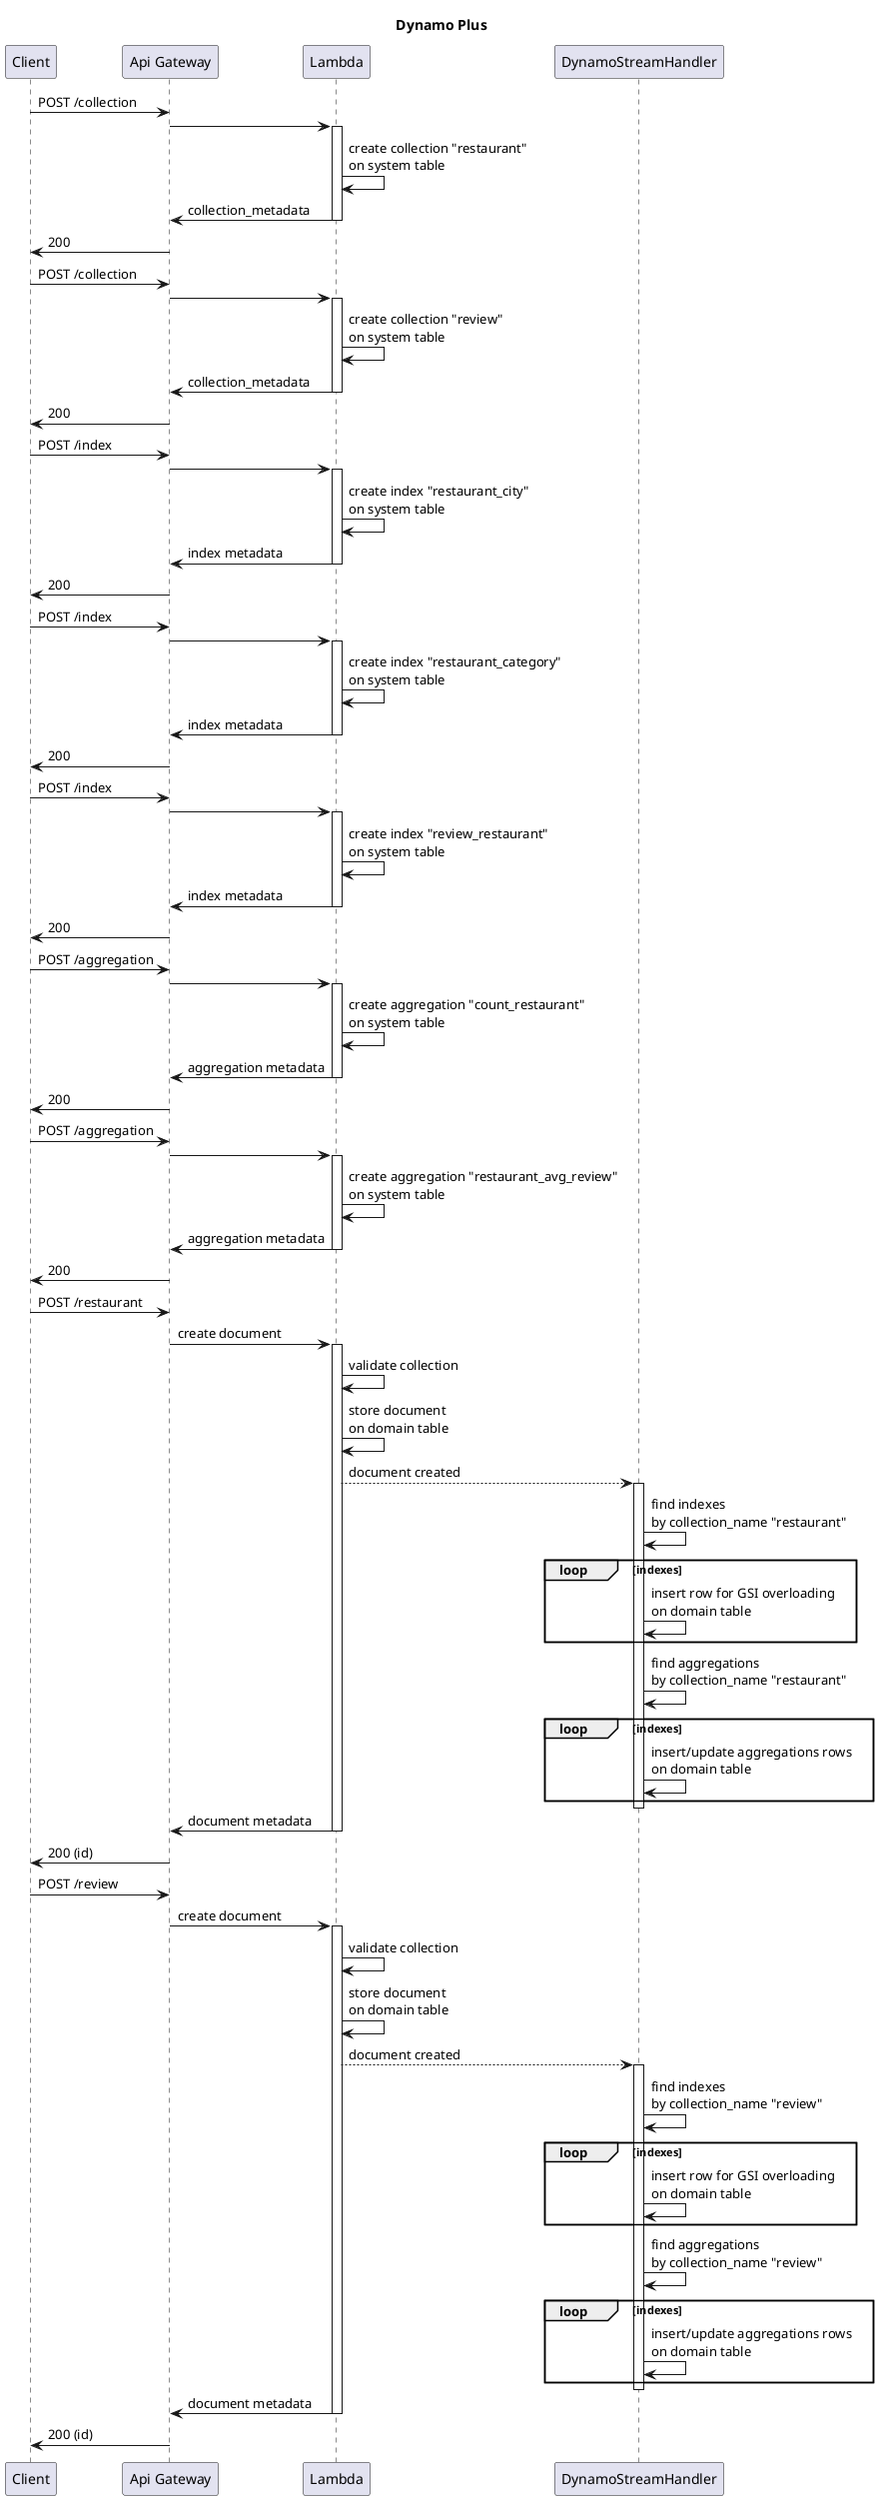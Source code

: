 @startuml
title Dynamo Plus


participant "Client" as c
participant "Api Gateway" as api
participant "Lambda" as l
participant "DynamoStreamHandler" as dsh


c->api: POST /collection
api->l:
activate l
l->l: create collection "restaurant"\non system table
l->api: collection_metadata
deactivate l
api->c: 200

c->api: POST /collection
api->l:
activate l
l->l: create collection "review"\non system table
l->api: collection_metadata
deactivate l
api->c: 200

c->api: POST /index
api->l:
activate l
l->l: create index "restaurant_city"\non system table
l->api: index metadata
deactivate l
api->c: 200

c->api: POST /index
api->l:
activate l
l->l: create index "restaurant_category"\non system table
l->api: index metadata
deactivate l
api->c: 200

c->api: POST /index
api->l:
activate l
l->l: create index "review_restaurant"\non system table
l->api: index metadata
deactivate l
api->c: 200

c->api: POST /aggregation
api->l:
activate l
l->l: create aggregation "count_restaurant"\non system table
l->api: aggregation metadata
deactivate l
api->c: 200

c->api: POST /aggregation
api->l:
activate l
l->l: create aggregation "restaurant_avg_review"\non system table
l->api: aggregation metadata
deactivate l
api->c: 200



c->api: POST /restaurant

api->l: create document
activate l
l->l: validate collection
l->l: store document\non domain table
l-->dsh: document created
activate dsh
dsh->dsh: find indexes\nby collection_name "restaurant"
loop indexes
dsh->dsh: insert row for GSI overloading\non domain table
end
dsh->dsh: find aggregations\nby collection_name "restaurant"
loop indexes
dsh->dsh: insert/update aggregations rows\non domain table
end
deactivate dsh
l->api: document metadata
deactivate l
api->c: 200 (id)


c->api: POST /review

api->l: create document
activate l
l->l: validate collection
l->l: store document\non domain table
l-->dsh: document created
activate dsh
dsh->dsh: find indexes\nby collection_name "review"
loop indexes
dsh->dsh: insert row for GSI overloading\non domain table
end
dsh->dsh: find aggregations\nby collection_name "review"
loop indexes
dsh->dsh: insert/update aggregations rows\non domain table
end
deactivate dsh
l->api: document metadata
deactivate l
api->c: 200 (id)







@enduml
